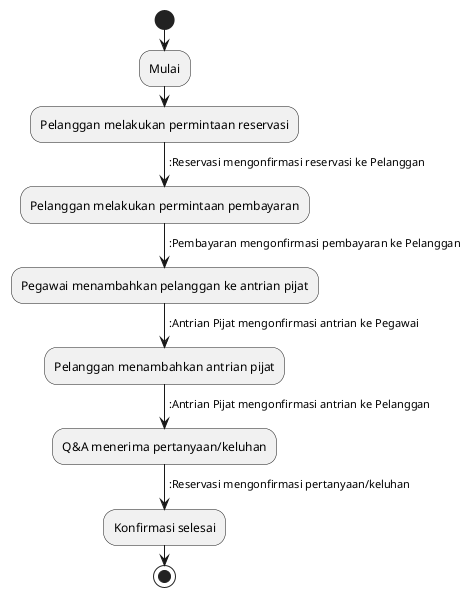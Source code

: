 @startuml
start

:Mulai;

:Pelanggan melakukan permintaan reservasi;
-> :Reservasi memeriksa ketersediaan;
-> :Reservasi menyimpan data ke Database Reservasi;
-> :Database Reservasi mengonfirmasi penyimpanan data;
-> :Reservasi mengonfirmasi reservasi ke Pelanggan;

:Pelanggan melakukan permintaan pembayaran;
-> :Pembayaran memproses permintaan;
-> :Pembayaran menyimpan data ke Database Pembayaran;
-> :Database Pembayaran mengonfirmasi penyimpanan data;
-> :Pembayaran mengonfirmasi pembayaran ke Pelanggan;

:Pegawai menambahkan pelanggan ke antrian pijat;
-> :Antrian Pijat menyimpan data ke Database Reservasi;
-> :Database Reservasi mengonfirmasi penyimpanan data;
-> :Antrian Pijat mengonfirmasi antrian ke Pegawai;

:Pelanggan menambahkan antrian pijat;
-> :Antrian Pijat mengonfirmasi antrian ke Pelanggan;

:Q&A menerima pertanyaan/keluhan;
-> :Q&A menyimpan data ke Database Q&A;
-> :Database Q&A mengonfirmasi penyimpanan data;
-> :Q&A mengonfirmasi ke Reservasi;
-> :Reservasi mengonfirmasi pertanyaan/keluhan;

:Konfirmasi selesai;

stop
@enduml
